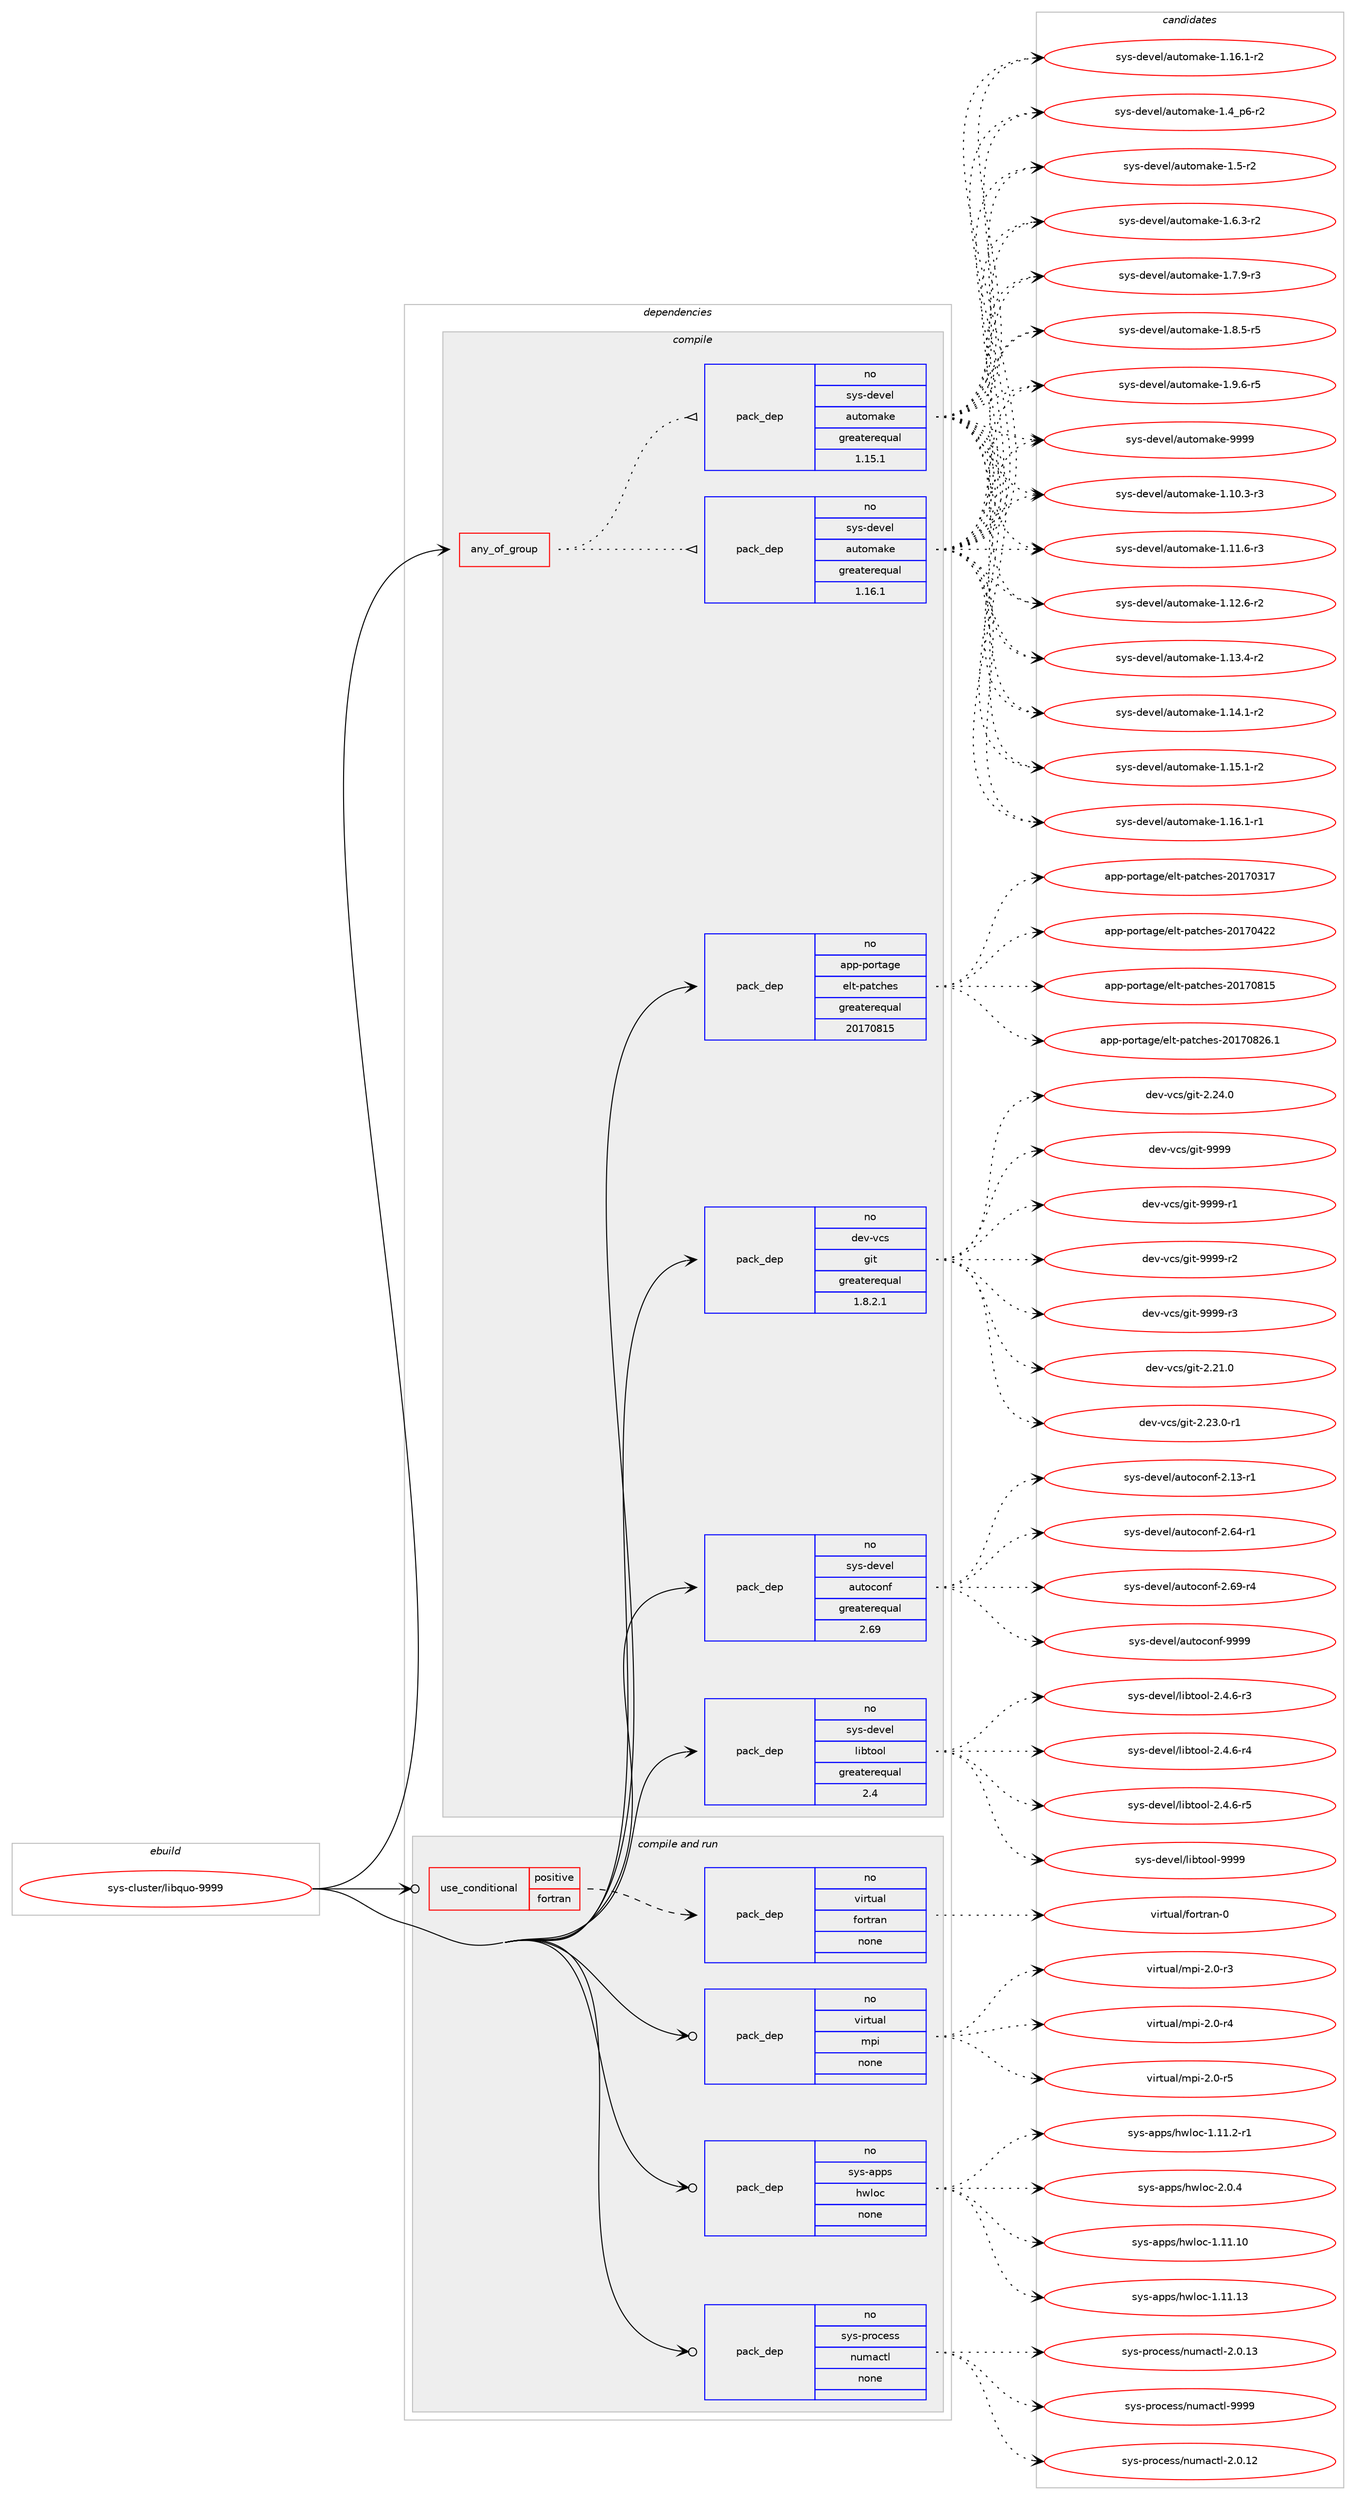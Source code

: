 digraph prolog {

# *************
# Graph options
# *************

newrank=true;
concentrate=true;
compound=true;
graph [rankdir=LR,fontname=Helvetica,fontsize=10,ranksep=1.5];#, ranksep=2.5, nodesep=0.2];
edge  [arrowhead=vee];
node  [fontname=Helvetica,fontsize=10];

# **********
# The ebuild
# **********

subgraph cluster_leftcol {
color=gray;
rank=same;
label=<<i>ebuild</i>>;
id [label="sys-cluster/libquo-9999", color=red, width=4, href="../sys-cluster/libquo-9999.svg"];
}

# ****************
# The dependencies
# ****************

subgraph cluster_midcol {
color=gray;
label=<<i>dependencies</i>>;
subgraph cluster_compile {
fillcolor="#eeeeee";
style=filled;
label=<<i>compile</i>>;
subgraph any14990 {
dependency885190 [label=<<TABLE BORDER="0" CELLBORDER="1" CELLSPACING="0" CELLPADDING="4"><TR><TD CELLPADDING="10">any_of_group</TD></TR></TABLE>>, shape=none, color=red];subgraph pack656680 {
dependency885191 [label=<<TABLE BORDER="0" CELLBORDER="1" CELLSPACING="0" CELLPADDING="4" WIDTH="220"><TR><TD ROWSPAN="6" CELLPADDING="30">pack_dep</TD></TR><TR><TD WIDTH="110">no</TD></TR><TR><TD>sys-devel</TD></TR><TR><TD>automake</TD></TR><TR><TD>greaterequal</TD></TR><TR><TD>1.16.1</TD></TR></TABLE>>, shape=none, color=blue];
}
dependency885190:e -> dependency885191:w [weight=20,style="dotted",arrowhead="oinv"];
subgraph pack656681 {
dependency885192 [label=<<TABLE BORDER="0" CELLBORDER="1" CELLSPACING="0" CELLPADDING="4" WIDTH="220"><TR><TD ROWSPAN="6" CELLPADDING="30">pack_dep</TD></TR><TR><TD WIDTH="110">no</TD></TR><TR><TD>sys-devel</TD></TR><TR><TD>automake</TD></TR><TR><TD>greaterequal</TD></TR><TR><TD>1.15.1</TD></TR></TABLE>>, shape=none, color=blue];
}
dependency885190:e -> dependency885192:w [weight=20,style="dotted",arrowhead="oinv"];
}
id:e -> dependency885190:w [weight=20,style="solid",arrowhead="vee"];
subgraph pack656682 {
dependency885193 [label=<<TABLE BORDER="0" CELLBORDER="1" CELLSPACING="0" CELLPADDING="4" WIDTH="220"><TR><TD ROWSPAN="6" CELLPADDING="30">pack_dep</TD></TR><TR><TD WIDTH="110">no</TD></TR><TR><TD>app-portage</TD></TR><TR><TD>elt-patches</TD></TR><TR><TD>greaterequal</TD></TR><TR><TD>20170815</TD></TR></TABLE>>, shape=none, color=blue];
}
id:e -> dependency885193:w [weight=20,style="solid",arrowhead="vee"];
subgraph pack656683 {
dependency885194 [label=<<TABLE BORDER="0" CELLBORDER="1" CELLSPACING="0" CELLPADDING="4" WIDTH="220"><TR><TD ROWSPAN="6" CELLPADDING="30">pack_dep</TD></TR><TR><TD WIDTH="110">no</TD></TR><TR><TD>dev-vcs</TD></TR><TR><TD>git</TD></TR><TR><TD>greaterequal</TD></TR><TR><TD>1.8.2.1</TD></TR></TABLE>>, shape=none, color=blue];
}
id:e -> dependency885194:w [weight=20,style="solid",arrowhead="vee"];
subgraph pack656684 {
dependency885195 [label=<<TABLE BORDER="0" CELLBORDER="1" CELLSPACING="0" CELLPADDING="4" WIDTH="220"><TR><TD ROWSPAN="6" CELLPADDING="30">pack_dep</TD></TR><TR><TD WIDTH="110">no</TD></TR><TR><TD>sys-devel</TD></TR><TR><TD>autoconf</TD></TR><TR><TD>greaterequal</TD></TR><TR><TD>2.69</TD></TR></TABLE>>, shape=none, color=blue];
}
id:e -> dependency885195:w [weight=20,style="solid",arrowhead="vee"];
subgraph pack656685 {
dependency885196 [label=<<TABLE BORDER="0" CELLBORDER="1" CELLSPACING="0" CELLPADDING="4" WIDTH="220"><TR><TD ROWSPAN="6" CELLPADDING="30">pack_dep</TD></TR><TR><TD WIDTH="110">no</TD></TR><TR><TD>sys-devel</TD></TR><TR><TD>libtool</TD></TR><TR><TD>greaterequal</TD></TR><TR><TD>2.4</TD></TR></TABLE>>, shape=none, color=blue];
}
id:e -> dependency885196:w [weight=20,style="solid",arrowhead="vee"];
}
subgraph cluster_compileandrun {
fillcolor="#eeeeee";
style=filled;
label=<<i>compile and run</i>>;
subgraph cond212991 {
dependency885197 [label=<<TABLE BORDER="0" CELLBORDER="1" CELLSPACING="0" CELLPADDING="4"><TR><TD ROWSPAN="3" CELLPADDING="10">use_conditional</TD></TR><TR><TD>positive</TD></TR><TR><TD>fortran</TD></TR></TABLE>>, shape=none, color=red];
subgraph pack656686 {
dependency885198 [label=<<TABLE BORDER="0" CELLBORDER="1" CELLSPACING="0" CELLPADDING="4" WIDTH="220"><TR><TD ROWSPAN="6" CELLPADDING="30">pack_dep</TD></TR><TR><TD WIDTH="110">no</TD></TR><TR><TD>virtual</TD></TR><TR><TD>fortran</TD></TR><TR><TD>none</TD></TR><TR><TD></TD></TR></TABLE>>, shape=none, color=blue];
}
dependency885197:e -> dependency885198:w [weight=20,style="dashed",arrowhead="vee"];
}
id:e -> dependency885197:w [weight=20,style="solid",arrowhead="odotvee"];
subgraph pack656687 {
dependency885199 [label=<<TABLE BORDER="0" CELLBORDER="1" CELLSPACING="0" CELLPADDING="4" WIDTH="220"><TR><TD ROWSPAN="6" CELLPADDING="30">pack_dep</TD></TR><TR><TD WIDTH="110">no</TD></TR><TR><TD>sys-apps</TD></TR><TR><TD>hwloc</TD></TR><TR><TD>none</TD></TR><TR><TD></TD></TR></TABLE>>, shape=none, color=blue];
}
id:e -> dependency885199:w [weight=20,style="solid",arrowhead="odotvee"];
subgraph pack656688 {
dependency885200 [label=<<TABLE BORDER="0" CELLBORDER="1" CELLSPACING="0" CELLPADDING="4" WIDTH="220"><TR><TD ROWSPAN="6" CELLPADDING="30">pack_dep</TD></TR><TR><TD WIDTH="110">no</TD></TR><TR><TD>sys-process</TD></TR><TR><TD>numactl</TD></TR><TR><TD>none</TD></TR><TR><TD></TD></TR></TABLE>>, shape=none, color=blue];
}
id:e -> dependency885200:w [weight=20,style="solid",arrowhead="odotvee"];
subgraph pack656689 {
dependency885201 [label=<<TABLE BORDER="0" CELLBORDER="1" CELLSPACING="0" CELLPADDING="4" WIDTH="220"><TR><TD ROWSPAN="6" CELLPADDING="30">pack_dep</TD></TR><TR><TD WIDTH="110">no</TD></TR><TR><TD>virtual</TD></TR><TR><TD>mpi</TD></TR><TR><TD>none</TD></TR><TR><TD></TD></TR></TABLE>>, shape=none, color=blue];
}
id:e -> dependency885201:w [weight=20,style="solid",arrowhead="odotvee"];
}
subgraph cluster_run {
fillcolor="#eeeeee";
style=filled;
label=<<i>run</i>>;
}
}

# **************
# The candidates
# **************

subgraph cluster_choices {
rank=same;
color=gray;
label=<<i>candidates</i>>;

subgraph choice656680 {
color=black;
nodesep=1;
choice11512111545100101118101108479711711611110997107101454946494846514511451 [label="sys-devel/automake-1.10.3-r3", color=red, width=4,href="../sys-devel/automake-1.10.3-r3.svg"];
choice11512111545100101118101108479711711611110997107101454946494946544511451 [label="sys-devel/automake-1.11.6-r3", color=red, width=4,href="../sys-devel/automake-1.11.6-r3.svg"];
choice11512111545100101118101108479711711611110997107101454946495046544511450 [label="sys-devel/automake-1.12.6-r2", color=red, width=4,href="../sys-devel/automake-1.12.6-r2.svg"];
choice11512111545100101118101108479711711611110997107101454946495146524511450 [label="sys-devel/automake-1.13.4-r2", color=red, width=4,href="../sys-devel/automake-1.13.4-r2.svg"];
choice11512111545100101118101108479711711611110997107101454946495246494511450 [label="sys-devel/automake-1.14.1-r2", color=red, width=4,href="../sys-devel/automake-1.14.1-r2.svg"];
choice11512111545100101118101108479711711611110997107101454946495346494511450 [label="sys-devel/automake-1.15.1-r2", color=red, width=4,href="../sys-devel/automake-1.15.1-r2.svg"];
choice11512111545100101118101108479711711611110997107101454946495446494511449 [label="sys-devel/automake-1.16.1-r1", color=red, width=4,href="../sys-devel/automake-1.16.1-r1.svg"];
choice11512111545100101118101108479711711611110997107101454946495446494511450 [label="sys-devel/automake-1.16.1-r2", color=red, width=4,href="../sys-devel/automake-1.16.1-r2.svg"];
choice115121115451001011181011084797117116111109971071014549465295112544511450 [label="sys-devel/automake-1.4_p6-r2", color=red, width=4,href="../sys-devel/automake-1.4_p6-r2.svg"];
choice11512111545100101118101108479711711611110997107101454946534511450 [label="sys-devel/automake-1.5-r2", color=red, width=4,href="../sys-devel/automake-1.5-r2.svg"];
choice115121115451001011181011084797117116111109971071014549465446514511450 [label="sys-devel/automake-1.6.3-r2", color=red, width=4,href="../sys-devel/automake-1.6.3-r2.svg"];
choice115121115451001011181011084797117116111109971071014549465546574511451 [label="sys-devel/automake-1.7.9-r3", color=red, width=4,href="../sys-devel/automake-1.7.9-r3.svg"];
choice115121115451001011181011084797117116111109971071014549465646534511453 [label="sys-devel/automake-1.8.5-r5", color=red, width=4,href="../sys-devel/automake-1.8.5-r5.svg"];
choice115121115451001011181011084797117116111109971071014549465746544511453 [label="sys-devel/automake-1.9.6-r5", color=red, width=4,href="../sys-devel/automake-1.9.6-r5.svg"];
choice115121115451001011181011084797117116111109971071014557575757 [label="sys-devel/automake-9999", color=red, width=4,href="../sys-devel/automake-9999.svg"];
dependency885191:e -> choice11512111545100101118101108479711711611110997107101454946494846514511451:w [style=dotted,weight="100"];
dependency885191:e -> choice11512111545100101118101108479711711611110997107101454946494946544511451:w [style=dotted,weight="100"];
dependency885191:e -> choice11512111545100101118101108479711711611110997107101454946495046544511450:w [style=dotted,weight="100"];
dependency885191:e -> choice11512111545100101118101108479711711611110997107101454946495146524511450:w [style=dotted,weight="100"];
dependency885191:e -> choice11512111545100101118101108479711711611110997107101454946495246494511450:w [style=dotted,weight="100"];
dependency885191:e -> choice11512111545100101118101108479711711611110997107101454946495346494511450:w [style=dotted,weight="100"];
dependency885191:e -> choice11512111545100101118101108479711711611110997107101454946495446494511449:w [style=dotted,weight="100"];
dependency885191:e -> choice11512111545100101118101108479711711611110997107101454946495446494511450:w [style=dotted,weight="100"];
dependency885191:e -> choice115121115451001011181011084797117116111109971071014549465295112544511450:w [style=dotted,weight="100"];
dependency885191:e -> choice11512111545100101118101108479711711611110997107101454946534511450:w [style=dotted,weight="100"];
dependency885191:e -> choice115121115451001011181011084797117116111109971071014549465446514511450:w [style=dotted,weight="100"];
dependency885191:e -> choice115121115451001011181011084797117116111109971071014549465546574511451:w [style=dotted,weight="100"];
dependency885191:e -> choice115121115451001011181011084797117116111109971071014549465646534511453:w [style=dotted,weight="100"];
dependency885191:e -> choice115121115451001011181011084797117116111109971071014549465746544511453:w [style=dotted,weight="100"];
dependency885191:e -> choice115121115451001011181011084797117116111109971071014557575757:w [style=dotted,weight="100"];
}
subgraph choice656681 {
color=black;
nodesep=1;
choice11512111545100101118101108479711711611110997107101454946494846514511451 [label="sys-devel/automake-1.10.3-r3", color=red, width=4,href="../sys-devel/automake-1.10.3-r3.svg"];
choice11512111545100101118101108479711711611110997107101454946494946544511451 [label="sys-devel/automake-1.11.6-r3", color=red, width=4,href="../sys-devel/automake-1.11.6-r3.svg"];
choice11512111545100101118101108479711711611110997107101454946495046544511450 [label="sys-devel/automake-1.12.6-r2", color=red, width=4,href="../sys-devel/automake-1.12.6-r2.svg"];
choice11512111545100101118101108479711711611110997107101454946495146524511450 [label="sys-devel/automake-1.13.4-r2", color=red, width=4,href="../sys-devel/automake-1.13.4-r2.svg"];
choice11512111545100101118101108479711711611110997107101454946495246494511450 [label="sys-devel/automake-1.14.1-r2", color=red, width=4,href="../sys-devel/automake-1.14.1-r2.svg"];
choice11512111545100101118101108479711711611110997107101454946495346494511450 [label="sys-devel/automake-1.15.1-r2", color=red, width=4,href="../sys-devel/automake-1.15.1-r2.svg"];
choice11512111545100101118101108479711711611110997107101454946495446494511449 [label="sys-devel/automake-1.16.1-r1", color=red, width=4,href="../sys-devel/automake-1.16.1-r1.svg"];
choice11512111545100101118101108479711711611110997107101454946495446494511450 [label="sys-devel/automake-1.16.1-r2", color=red, width=4,href="../sys-devel/automake-1.16.1-r2.svg"];
choice115121115451001011181011084797117116111109971071014549465295112544511450 [label="sys-devel/automake-1.4_p6-r2", color=red, width=4,href="../sys-devel/automake-1.4_p6-r2.svg"];
choice11512111545100101118101108479711711611110997107101454946534511450 [label="sys-devel/automake-1.5-r2", color=red, width=4,href="../sys-devel/automake-1.5-r2.svg"];
choice115121115451001011181011084797117116111109971071014549465446514511450 [label="sys-devel/automake-1.6.3-r2", color=red, width=4,href="../sys-devel/automake-1.6.3-r2.svg"];
choice115121115451001011181011084797117116111109971071014549465546574511451 [label="sys-devel/automake-1.7.9-r3", color=red, width=4,href="../sys-devel/automake-1.7.9-r3.svg"];
choice115121115451001011181011084797117116111109971071014549465646534511453 [label="sys-devel/automake-1.8.5-r5", color=red, width=4,href="../sys-devel/automake-1.8.5-r5.svg"];
choice115121115451001011181011084797117116111109971071014549465746544511453 [label="sys-devel/automake-1.9.6-r5", color=red, width=4,href="../sys-devel/automake-1.9.6-r5.svg"];
choice115121115451001011181011084797117116111109971071014557575757 [label="sys-devel/automake-9999", color=red, width=4,href="../sys-devel/automake-9999.svg"];
dependency885192:e -> choice11512111545100101118101108479711711611110997107101454946494846514511451:w [style=dotted,weight="100"];
dependency885192:e -> choice11512111545100101118101108479711711611110997107101454946494946544511451:w [style=dotted,weight="100"];
dependency885192:e -> choice11512111545100101118101108479711711611110997107101454946495046544511450:w [style=dotted,weight="100"];
dependency885192:e -> choice11512111545100101118101108479711711611110997107101454946495146524511450:w [style=dotted,weight="100"];
dependency885192:e -> choice11512111545100101118101108479711711611110997107101454946495246494511450:w [style=dotted,weight="100"];
dependency885192:e -> choice11512111545100101118101108479711711611110997107101454946495346494511450:w [style=dotted,weight="100"];
dependency885192:e -> choice11512111545100101118101108479711711611110997107101454946495446494511449:w [style=dotted,weight="100"];
dependency885192:e -> choice11512111545100101118101108479711711611110997107101454946495446494511450:w [style=dotted,weight="100"];
dependency885192:e -> choice115121115451001011181011084797117116111109971071014549465295112544511450:w [style=dotted,weight="100"];
dependency885192:e -> choice11512111545100101118101108479711711611110997107101454946534511450:w [style=dotted,weight="100"];
dependency885192:e -> choice115121115451001011181011084797117116111109971071014549465446514511450:w [style=dotted,weight="100"];
dependency885192:e -> choice115121115451001011181011084797117116111109971071014549465546574511451:w [style=dotted,weight="100"];
dependency885192:e -> choice115121115451001011181011084797117116111109971071014549465646534511453:w [style=dotted,weight="100"];
dependency885192:e -> choice115121115451001011181011084797117116111109971071014549465746544511453:w [style=dotted,weight="100"];
dependency885192:e -> choice115121115451001011181011084797117116111109971071014557575757:w [style=dotted,weight="100"];
}
subgraph choice656682 {
color=black;
nodesep=1;
choice97112112451121111141169710310147101108116451129711699104101115455048495548514955 [label="app-portage/elt-patches-20170317", color=red, width=4,href="../app-portage/elt-patches-20170317.svg"];
choice97112112451121111141169710310147101108116451129711699104101115455048495548525050 [label="app-portage/elt-patches-20170422", color=red, width=4,href="../app-portage/elt-patches-20170422.svg"];
choice97112112451121111141169710310147101108116451129711699104101115455048495548564953 [label="app-portage/elt-patches-20170815", color=red, width=4,href="../app-portage/elt-patches-20170815.svg"];
choice971121124511211111411697103101471011081164511297116991041011154550484955485650544649 [label="app-portage/elt-patches-20170826.1", color=red, width=4,href="../app-portage/elt-patches-20170826.1.svg"];
dependency885193:e -> choice97112112451121111141169710310147101108116451129711699104101115455048495548514955:w [style=dotted,weight="100"];
dependency885193:e -> choice97112112451121111141169710310147101108116451129711699104101115455048495548525050:w [style=dotted,weight="100"];
dependency885193:e -> choice97112112451121111141169710310147101108116451129711699104101115455048495548564953:w [style=dotted,weight="100"];
dependency885193:e -> choice971121124511211111411697103101471011081164511297116991041011154550484955485650544649:w [style=dotted,weight="100"];
}
subgraph choice656683 {
color=black;
nodesep=1;
choice10010111845118991154710310511645504650494648 [label="dev-vcs/git-2.21.0", color=red, width=4,href="../dev-vcs/git-2.21.0.svg"];
choice100101118451189911547103105116455046505146484511449 [label="dev-vcs/git-2.23.0-r1", color=red, width=4,href="../dev-vcs/git-2.23.0-r1.svg"];
choice10010111845118991154710310511645504650524648 [label="dev-vcs/git-2.24.0", color=red, width=4,href="../dev-vcs/git-2.24.0.svg"];
choice1001011184511899115471031051164557575757 [label="dev-vcs/git-9999", color=red, width=4,href="../dev-vcs/git-9999.svg"];
choice10010111845118991154710310511645575757574511449 [label="dev-vcs/git-9999-r1", color=red, width=4,href="../dev-vcs/git-9999-r1.svg"];
choice10010111845118991154710310511645575757574511450 [label="dev-vcs/git-9999-r2", color=red, width=4,href="../dev-vcs/git-9999-r2.svg"];
choice10010111845118991154710310511645575757574511451 [label="dev-vcs/git-9999-r3", color=red, width=4,href="../dev-vcs/git-9999-r3.svg"];
dependency885194:e -> choice10010111845118991154710310511645504650494648:w [style=dotted,weight="100"];
dependency885194:e -> choice100101118451189911547103105116455046505146484511449:w [style=dotted,weight="100"];
dependency885194:e -> choice10010111845118991154710310511645504650524648:w [style=dotted,weight="100"];
dependency885194:e -> choice1001011184511899115471031051164557575757:w [style=dotted,weight="100"];
dependency885194:e -> choice10010111845118991154710310511645575757574511449:w [style=dotted,weight="100"];
dependency885194:e -> choice10010111845118991154710310511645575757574511450:w [style=dotted,weight="100"];
dependency885194:e -> choice10010111845118991154710310511645575757574511451:w [style=dotted,weight="100"];
}
subgraph choice656684 {
color=black;
nodesep=1;
choice1151211154510010111810110847971171161119911111010245504649514511449 [label="sys-devel/autoconf-2.13-r1", color=red, width=4,href="../sys-devel/autoconf-2.13-r1.svg"];
choice1151211154510010111810110847971171161119911111010245504654524511449 [label="sys-devel/autoconf-2.64-r1", color=red, width=4,href="../sys-devel/autoconf-2.64-r1.svg"];
choice1151211154510010111810110847971171161119911111010245504654574511452 [label="sys-devel/autoconf-2.69-r4", color=red, width=4,href="../sys-devel/autoconf-2.69-r4.svg"];
choice115121115451001011181011084797117116111991111101024557575757 [label="sys-devel/autoconf-9999", color=red, width=4,href="../sys-devel/autoconf-9999.svg"];
dependency885195:e -> choice1151211154510010111810110847971171161119911111010245504649514511449:w [style=dotted,weight="100"];
dependency885195:e -> choice1151211154510010111810110847971171161119911111010245504654524511449:w [style=dotted,weight="100"];
dependency885195:e -> choice1151211154510010111810110847971171161119911111010245504654574511452:w [style=dotted,weight="100"];
dependency885195:e -> choice115121115451001011181011084797117116111991111101024557575757:w [style=dotted,weight="100"];
}
subgraph choice656685 {
color=black;
nodesep=1;
choice1151211154510010111810110847108105981161111111084550465246544511451 [label="sys-devel/libtool-2.4.6-r3", color=red, width=4,href="../sys-devel/libtool-2.4.6-r3.svg"];
choice1151211154510010111810110847108105981161111111084550465246544511452 [label="sys-devel/libtool-2.4.6-r4", color=red, width=4,href="../sys-devel/libtool-2.4.6-r4.svg"];
choice1151211154510010111810110847108105981161111111084550465246544511453 [label="sys-devel/libtool-2.4.6-r5", color=red, width=4,href="../sys-devel/libtool-2.4.6-r5.svg"];
choice1151211154510010111810110847108105981161111111084557575757 [label="sys-devel/libtool-9999", color=red, width=4,href="../sys-devel/libtool-9999.svg"];
dependency885196:e -> choice1151211154510010111810110847108105981161111111084550465246544511451:w [style=dotted,weight="100"];
dependency885196:e -> choice1151211154510010111810110847108105981161111111084550465246544511452:w [style=dotted,weight="100"];
dependency885196:e -> choice1151211154510010111810110847108105981161111111084550465246544511453:w [style=dotted,weight="100"];
dependency885196:e -> choice1151211154510010111810110847108105981161111111084557575757:w [style=dotted,weight="100"];
}
subgraph choice656686 {
color=black;
nodesep=1;
choice1181051141161179710847102111114116114971104548 [label="virtual/fortran-0", color=red, width=4,href="../virtual/fortran-0.svg"];
dependency885198:e -> choice1181051141161179710847102111114116114971104548:w [style=dotted,weight="100"];
}
subgraph choice656687 {
color=black;
nodesep=1;
choice115121115459711211211547104119108111994549464949464948 [label="sys-apps/hwloc-1.11.10", color=red, width=4,href="../sys-apps/hwloc-1.11.10.svg"];
choice115121115459711211211547104119108111994549464949464951 [label="sys-apps/hwloc-1.11.13", color=red, width=4,href="../sys-apps/hwloc-1.11.13.svg"];
choice11512111545971121121154710411910811199454946494946504511449 [label="sys-apps/hwloc-1.11.2-r1", color=red, width=4,href="../sys-apps/hwloc-1.11.2-r1.svg"];
choice11512111545971121121154710411910811199455046484652 [label="sys-apps/hwloc-2.0.4", color=red, width=4,href="../sys-apps/hwloc-2.0.4.svg"];
dependency885199:e -> choice115121115459711211211547104119108111994549464949464948:w [style=dotted,weight="100"];
dependency885199:e -> choice115121115459711211211547104119108111994549464949464951:w [style=dotted,weight="100"];
dependency885199:e -> choice11512111545971121121154710411910811199454946494946504511449:w [style=dotted,weight="100"];
dependency885199:e -> choice11512111545971121121154710411910811199455046484652:w [style=dotted,weight="100"];
}
subgraph choice656688 {
color=black;
nodesep=1;
choice115121115451121141119910111511547110117109979911610845504648464950 [label="sys-process/numactl-2.0.12", color=red, width=4,href="../sys-process/numactl-2.0.12.svg"];
choice115121115451121141119910111511547110117109979911610845504648464951 [label="sys-process/numactl-2.0.13", color=red, width=4,href="../sys-process/numactl-2.0.13.svg"];
choice11512111545112114111991011151154711011710997991161084557575757 [label="sys-process/numactl-9999", color=red, width=4,href="../sys-process/numactl-9999.svg"];
dependency885200:e -> choice115121115451121141119910111511547110117109979911610845504648464950:w [style=dotted,weight="100"];
dependency885200:e -> choice115121115451121141119910111511547110117109979911610845504648464951:w [style=dotted,weight="100"];
dependency885200:e -> choice11512111545112114111991011151154711011710997991161084557575757:w [style=dotted,weight="100"];
}
subgraph choice656689 {
color=black;
nodesep=1;
choice1181051141161179710847109112105455046484511451 [label="virtual/mpi-2.0-r3", color=red, width=4,href="../virtual/mpi-2.0-r3.svg"];
choice1181051141161179710847109112105455046484511452 [label="virtual/mpi-2.0-r4", color=red, width=4,href="../virtual/mpi-2.0-r4.svg"];
choice1181051141161179710847109112105455046484511453 [label="virtual/mpi-2.0-r5", color=red, width=4,href="../virtual/mpi-2.0-r5.svg"];
dependency885201:e -> choice1181051141161179710847109112105455046484511451:w [style=dotted,weight="100"];
dependency885201:e -> choice1181051141161179710847109112105455046484511452:w [style=dotted,weight="100"];
dependency885201:e -> choice1181051141161179710847109112105455046484511453:w [style=dotted,weight="100"];
}
}

}

